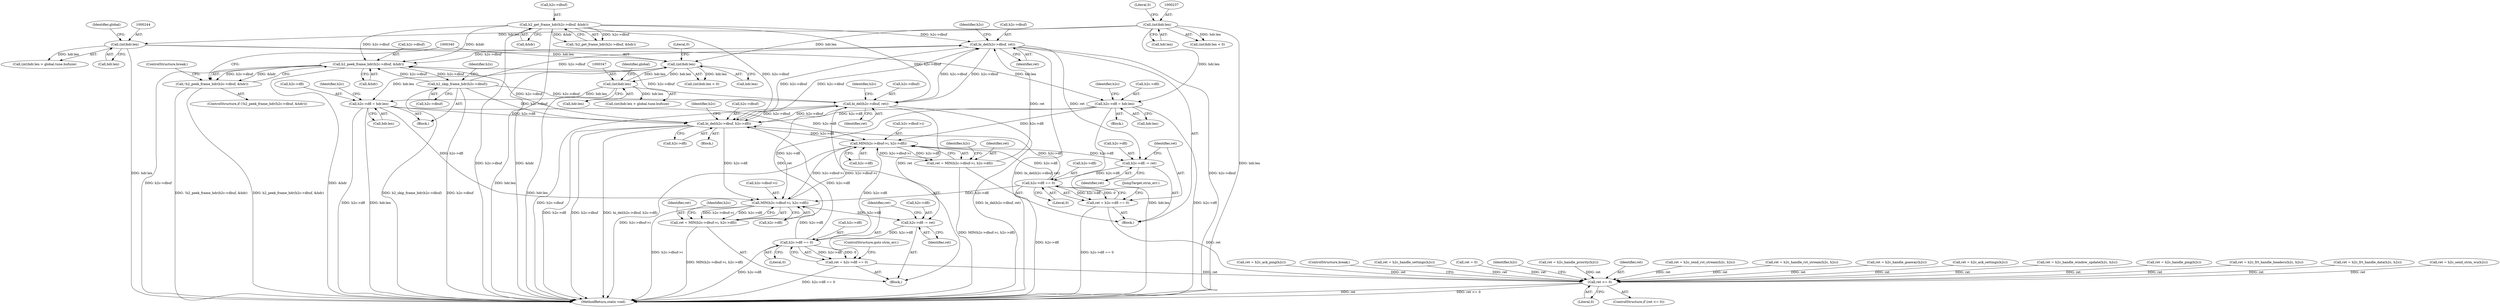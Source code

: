 digraph "0_haproxy_3f0e1ec70173593f4c2b3681b26c04a4ed5fc588@pointer" {
"1000773" [label="(Call,bi_del(h2c->dbuf, ret))"];
"1000404" [label="(Call,h2_skip_frame_hdr(h2c->dbuf))"];
"1000329" [label="(Call,h2_peek_frame_hdr(h2c->dbuf, &hdr))"];
"1000188" [label="(Call,h2_get_frame_hdr(h2c->dbuf, &hdr))"];
"1000586" [label="(Call,bi_del(h2c->dbuf, ret))"];
"1000773" [label="(Call,bi_del(h2c->dbuf, ret))"];
"1000825" [label="(Call,bi_del(h2c->dbuf, h2c->dfl))"];
"1000785" [label="(Call,h2c->dfl == 0)"];
"1000778" [label="(Call,h2c->dfl -= ret)"];
"1000764" [label="(Call,MIN(h2c->dbuf->i, h2c->dfl))"];
"1000577" [label="(Call,MIN(h2c->dbuf->i, h2c->dfl))"];
"1000263" [label="(Call,h2c->dfl = hdr.len)"];
"1000236" [label="(Call,(int)hdr.len)"];
"1000243" [label="(Call,(int)hdr.len)"];
"1000366" [label="(Call,h2c->dfl = hdr.len)"];
"1000346" [label="(Call,(int)hdr.len)"];
"1000339" [label="(Call,(int)hdr.len)"];
"1000598" [label="(Call,h2c->dfl == 0)"];
"1000591" [label="(Call,h2c->dfl -= ret)"];
"1000762" [label="(Call,ret = MIN(h2c->dbuf->i, h2c->dfl))"];
"1000575" [label="(Call,ret = MIN(h2c->dbuf->i, h2c->dfl))"];
"1000328" [label="(Call,!h2_peek_frame_hdr(h2c->dbuf, &hdr))"];
"1000783" [label="(Call,ret = h2c->dfl == 0)"];
"1000814" [label="(Call,ret <= 0)"];
"1000596" [label="(Call,ret = h2c->dfl == 0)"];
"1000250" [label="(Identifier,global)"];
"1000825" [label="(Call,bi_del(h2c->dbuf, h2c->dfl))"];
"1000858" [label="(MethodReturn,static void)"];
"1000333" [label="(Call,&hdr)"];
"1000616" [label="(Call,ret = h2c_handle_settings(h2c))"];
"1000778" [label="(Call,h2c->dfl -= ret)"];
"1000782" [label="(Identifier,ret)"];
"1000325" [label="(Block,)"];
"1000773" [label="(Call,bi_del(h2c->dbuf, ret))"];
"1000404" [label="(Call,h2_skip_frame_hdr(h2c->dbuf))"];
"1000762" [label="(Call,ret = MIN(h2c->dbuf->i, h2c->dfl))"];
"1000338" [label="(Call,(int)hdr.len < 0)"];
"1000345" [label="(Call,(int)hdr.len > global.tune.bufsize)"];
"1000236" [label="(Call,(int)hdr.len)"];
"1000309" [label="(Call,ret = 0)"];
"1000188" [label="(Call,h2_get_frame_hdr(h2c->dbuf, &hdr))"];
"1000783" [label="(Call,ret = h2c->dfl == 0)"];
"1000780" [label="(Identifier,h2c)"];
"1000834" [label="(Identifier,h2c)"];
"1000238" [label="(Call,hdr.len)"];
"1000241" [label="(Literal,0)"];
"1000821" [label="(Identifier,h2c)"];
"1000777" [label="(Identifier,ret)"];
"1000184" [label="(Block,)"];
"1000189" [label="(Call,h2c->dbuf)"];
"1000577" [label="(Call,MIN(h2c->dbuf->i, h2c->dfl))"];
"1000576" [label="(Identifier,ret)"];
"1000764" [label="(Call,MIN(h2c->dbuf->i, h2c->dfl))"];
"1000588" [label="(Identifier,h2c)"];
"1000328" [label="(Call,!h2_peek_frame_hdr(h2c->dbuf, &hdr))"];
"1000726" [label="(Call,ret = h2c_handle_priority(h2c))"];
"1000815" [label="(Identifier,ret)"];
"1000375" [label="(Identifier,h2c)"];
"1000597" [label="(Identifier,ret)"];
"1000598" [label="(Call,h2c->dfl == 0)"];
"1000808" [label="(Call,ret = h2c_send_rst_stream(h2c, h2s))"];
"1000586" [label="(Call,bi_del(h2c->dbuf, ret))"];
"1000738" [label="(Call,ret = h2c_handle_rst_stream(h2c, h2s))"];
"1000786" [label="(Call,h2c->dfl)"];
"1000341" [label="(Call,hdr.len)"];
"1000751" [label="(Call,ret = h2c_handle_goaway(h2c))"];
"1000578" [label="(Call,h2c->dbuf->i)"];
"1000346" [label="(Call,(int)hdr.len)"];
"1000816" [label="(Literal,0)"];
"1000587" [label="(Call,h2c->dbuf)"];
"1000829" [label="(Call,h2c->dfl)"];
"1000779" [label="(Call,h2c->dfl)"];
"1000824" [label="(Block,)"];
"1000405" [label="(Call,h2c->dbuf)"];
"1000330" [label="(Call,h2c->dbuf)"];
"1000784" [label="(Identifier,ret)"];
"1000593" [label="(Identifier,h2c)"];
"1000263" [label="(Call,h2c->dfl = hdr.len)"];
"1000626" [label="(Call,ret = h2c_ack_settings(h2c))"];
"1000608" [label="(Block,)"];
"1000774" [label="(Call,h2c->dbuf)"];
"1000592" [label="(Call,h2c->dfl)"];
"1000344" [label="(Literal,0)"];
"1000660" [label="(Call,ret = h2c_handle_window_update(h2c, h2s))"];
"1000583" [label="(Call,h2c->dfl)"];
"1000602" [label="(Literal,0)"];
"1000775" [label="(Identifier,h2c)"];
"1000370" [label="(Call,hdr.len)"];
"1000367" [label="(Call,h2c->dfl)"];
"1000192" [label="(Call,&hdr)"];
"1000638" [label="(Call,ret = h2c_handle_ping(h2c))"];
"1000264" [label="(Call,h2c->dfl)"];
"1000599" [label="(Call,h2c->dfl)"];
"1000814" [label="(Call,ret <= 0)"];
"1000242" [label="(Call,(int)hdr.len > global.tune.bufsize)"];
"1000575" [label="(Call,ret = MIN(h2c->dbuf->i, h2c->dfl))"];
"1000765" [label="(Call,h2c->dbuf->i)"];
"1000329" [label="(Call,h2_peek_frame_hdr(h2c->dbuf, &hdr))"];
"1000596" [label="(Call,ret = h2c->dfl == 0)"];
"1000339" [label="(Call,(int)hdr.len)"];
"1000595" [label="(Identifier,ret)"];
"1000690" [label="(Call,ret = h2c_frt_handle_headers(h2c, h2s))"];
"1000267" [label="(Call,hdr.len)"];
"1000591" [label="(Call,h2c->dfl -= ret)"];
"1000703" [label="(Call,ret = h2c_frt_handle_data(h2c, h2s))"];
"1000790" [label="(JumpTarget,strm_err:)"];
"1000327" [label="(ControlStructure,if (!h2_peek_frame_hdr(h2c->dbuf, &hdr)))"];
"1000235" [label="(Call,(int)hdr.len < 0)"];
"1000826" [label="(Call,h2c->dbuf)"];
"1000348" [label="(Call,hdr.len)"];
"1000187" [label="(Call,!h2_get_frame_hdr(h2c->dbuf, &hdr))"];
"1000714" [label="(Call,ret = h2c_send_strm_wu(h2c))"];
"1000648" [label="(Call,ret = h2c_ack_ping(h2c))"];
"1000770" [label="(Call,h2c->dfl)"];
"1000817" [label="(ControlStructure,break;)"];
"1000813" [label="(ControlStructure,if (ret <= 0))"];
"1000574" [label="(Block,)"];
"1000272" [label="(Identifier,h2c)"];
"1000409" [label="(Identifier,h2s)"];
"1000789" [label="(Literal,0)"];
"1000245" [label="(Call,hdr.len)"];
"1000366" [label="(Call,h2c->dfl = hdr.len)"];
"1000335" [label="(ControlStructure,break;)"];
"1000353" [label="(Identifier,global)"];
"1000243" [label="(Call,(int)hdr.len)"];
"1000785" [label="(Call,h2c->dfl == 0)"];
"1000763" [label="(Identifier,ret)"];
"1000590" [label="(Identifier,ret)"];
"1000603" [label="(ControlStructure,goto strm_err;)"];
"1000773" -> "1000608"  [label="AST: "];
"1000773" -> "1000777"  [label="CFG: "];
"1000774" -> "1000773"  [label="AST: "];
"1000777" -> "1000773"  [label="AST: "];
"1000780" -> "1000773"  [label="CFG: "];
"1000773" -> "1000858"  [label="DDG: bi_del(h2c->dbuf, ret)"];
"1000773" -> "1000858"  [label="DDG: h2c->dbuf"];
"1000773" -> "1000329"  [label="DDG: h2c->dbuf"];
"1000773" -> "1000586"  [label="DDG: h2c->dbuf"];
"1000404" -> "1000773"  [label="DDG: h2c->dbuf"];
"1000188" -> "1000773"  [label="DDG: h2c->dbuf"];
"1000586" -> "1000773"  [label="DDG: h2c->dbuf"];
"1000825" -> "1000773"  [label="DDG: h2c->dbuf"];
"1000762" -> "1000773"  [label="DDG: ret"];
"1000773" -> "1000778"  [label="DDG: ret"];
"1000773" -> "1000825"  [label="DDG: h2c->dbuf"];
"1000404" -> "1000325"  [label="AST: "];
"1000404" -> "1000405"  [label="CFG: "];
"1000405" -> "1000404"  [label="AST: "];
"1000409" -> "1000404"  [label="CFG: "];
"1000404" -> "1000858"  [label="DDG: h2c->dbuf"];
"1000404" -> "1000858"  [label="DDG: h2_skip_frame_hdr(h2c->dbuf)"];
"1000404" -> "1000329"  [label="DDG: h2c->dbuf"];
"1000329" -> "1000404"  [label="DDG: h2c->dbuf"];
"1000404" -> "1000586"  [label="DDG: h2c->dbuf"];
"1000404" -> "1000825"  [label="DDG: h2c->dbuf"];
"1000329" -> "1000328"  [label="AST: "];
"1000329" -> "1000333"  [label="CFG: "];
"1000330" -> "1000329"  [label="AST: "];
"1000333" -> "1000329"  [label="AST: "];
"1000328" -> "1000329"  [label="CFG: "];
"1000329" -> "1000858"  [label="DDG: &hdr"];
"1000329" -> "1000858"  [label="DDG: h2c->dbuf"];
"1000329" -> "1000328"  [label="DDG: h2c->dbuf"];
"1000329" -> "1000328"  [label="DDG: &hdr"];
"1000188" -> "1000329"  [label="DDG: h2c->dbuf"];
"1000188" -> "1000329"  [label="DDG: &hdr"];
"1000586" -> "1000329"  [label="DDG: h2c->dbuf"];
"1000825" -> "1000329"  [label="DDG: h2c->dbuf"];
"1000188" -> "1000187"  [label="AST: "];
"1000188" -> "1000192"  [label="CFG: "];
"1000189" -> "1000188"  [label="AST: "];
"1000192" -> "1000188"  [label="AST: "];
"1000187" -> "1000188"  [label="CFG: "];
"1000188" -> "1000858"  [label="DDG: h2c->dbuf"];
"1000188" -> "1000858"  [label="DDG: &hdr"];
"1000188" -> "1000187"  [label="DDG: h2c->dbuf"];
"1000188" -> "1000187"  [label="DDG: &hdr"];
"1000188" -> "1000586"  [label="DDG: h2c->dbuf"];
"1000188" -> "1000825"  [label="DDG: h2c->dbuf"];
"1000586" -> "1000574"  [label="AST: "];
"1000586" -> "1000590"  [label="CFG: "];
"1000587" -> "1000586"  [label="AST: "];
"1000590" -> "1000586"  [label="AST: "];
"1000593" -> "1000586"  [label="CFG: "];
"1000586" -> "1000858"  [label="DDG: bi_del(h2c->dbuf, ret)"];
"1000586" -> "1000858"  [label="DDG: h2c->dbuf"];
"1000825" -> "1000586"  [label="DDG: h2c->dbuf"];
"1000575" -> "1000586"  [label="DDG: ret"];
"1000586" -> "1000591"  [label="DDG: ret"];
"1000586" -> "1000825"  [label="DDG: h2c->dbuf"];
"1000825" -> "1000824"  [label="AST: "];
"1000825" -> "1000829"  [label="CFG: "];
"1000826" -> "1000825"  [label="AST: "];
"1000829" -> "1000825"  [label="AST: "];
"1000834" -> "1000825"  [label="CFG: "];
"1000825" -> "1000858"  [label="DDG: h2c->dfl"];
"1000825" -> "1000858"  [label="DDG: h2c->dbuf"];
"1000825" -> "1000858"  [label="DDG: bi_del(h2c->dbuf, h2c->dfl)"];
"1000825" -> "1000577"  [label="DDG: h2c->dfl"];
"1000825" -> "1000764"  [label="DDG: h2c->dfl"];
"1000785" -> "1000825"  [label="DDG: h2c->dfl"];
"1000263" -> "1000825"  [label="DDG: h2c->dfl"];
"1000366" -> "1000825"  [label="DDG: h2c->dfl"];
"1000598" -> "1000825"  [label="DDG: h2c->dfl"];
"1000785" -> "1000783"  [label="AST: "];
"1000785" -> "1000789"  [label="CFG: "];
"1000786" -> "1000785"  [label="AST: "];
"1000789" -> "1000785"  [label="AST: "];
"1000783" -> "1000785"  [label="CFG: "];
"1000785" -> "1000858"  [label="DDG: h2c->dfl"];
"1000785" -> "1000577"  [label="DDG: h2c->dfl"];
"1000785" -> "1000764"  [label="DDG: h2c->dfl"];
"1000785" -> "1000783"  [label="DDG: h2c->dfl"];
"1000785" -> "1000783"  [label="DDG: 0"];
"1000778" -> "1000785"  [label="DDG: h2c->dfl"];
"1000778" -> "1000608"  [label="AST: "];
"1000778" -> "1000782"  [label="CFG: "];
"1000779" -> "1000778"  [label="AST: "];
"1000782" -> "1000778"  [label="AST: "];
"1000784" -> "1000778"  [label="CFG: "];
"1000764" -> "1000778"  [label="DDG: h2c->dfl"];
"1000764" -> "1000762"  [label="AST: "];
"1000764" -> "1000770"  [label="CFG: "];
"1000765" -> "1000764"  [label="AST: "];
"1000770" -> "1000764"  [label="AST: "];
"1000762" -> "1000764"  [label="CFG: "];
"1000764" -> "1000858"  [label="DDG: h2c->dbuf->i"];
"1000764" -> "1000577"  [label="DDG: h2c->dbuf->i"];
"1000764" -> "1000762"  [label="DDG: h2c->dbuf->i"];
"1000764" -> "1000762"  [label="DDG: h2c->dfl"];
"1000577" -> "1000764"  [label="DDG: h2c->dbuf->i"];
"1000263" -> "1000764"  [label="DDG: h2c->dfl"];
"1000366" -> "1000764"  [label="DDG: h2c->dfl"];
"1000598" -> "1000764"  [label="DDG: h2c->dfl"];
"1000577" -> "1000575"  [label="AST: "];
"1000577" -> "1000583"  [label="CFG: "];
"1000578" -> "1000577"  [label="AST: "];
"1000583" -> "1000577"  [label="AST: "];
"1000575" -> "1000577"  [label="CFG: "];
"1000577" -> "1000858"  [label="DDG: h2c->dbuf->i"];
"1000577" -> "1000575"  [label="DDG: h2c->dbuf->i"];
"1000577" -> "1000575"  [label="DDG: h2c->dfl"];
"1000263" -> "1000577"  [label="DDG: h2c->dfl"];
"1000366" -> "1000577"  [label="DDG: h2c->dfl"];
"1000598" -> "1000577"  [label="DDG: h2c->dfl"];
"1000577" -> "1000591"  [label="DDG: h2c->dfl"];
"1000263" -> "1000184"  [label="AST: "];
"1000263" -> "1000267"  [label="CFG: "];
"1000264" -> "1000263"  [label="AST: "];
"1000267" -> "1000263"  [label="AST: "];
"1000272" -> "1000263"  [label="CFG: "];
"1000263" -> "1000858"  [label="DDG: hdr.len"];
"1000263" -> "1000858"  [label="DDG: h2c->dfl"];
"1000236" -> "1000263"  [label="DDG: hdr.len"];
"1000243" -> "1000263"  [label="DDG: hdr.len"];
"1000236" -> "1000235"  [label="AST: "];
"1000236" -> "1000238"  [label="CFG: "];
"1000237" -> "1000236"  [label="AST: "];
"1000238" -> "1000236"  [label="AST: "];
"1000241" -> "1000236"  [label="CFG: "];
"1000236" -> "1000858"  [label="DDG: hdr.len"];
"1000236" -> "1000235"  [label="DDG: hdr.len"];
"1000236" -> "1000243"  [label="DDG: hdr.len"];
"1000236" -> "1000339"  [label="DDG: hdr.len"];
"1000243" -> "1000242"  [label="AST: "];
"1000243" -> "1000245"  [label="CFG: "];
"1000244" -> "1000243"  [label="AST: "];
"1000245" -> "1000243"  [label="AST: "];
"1000250" -> "1000243"  [label="CFG: "];
"1000243" -> "1000858"  [label="DDG: hdr.len"];
"1000243" -> "1000242"  [label="DDG: hdr.len"];
"1000243" -> "1000339"  [label="DDG: hdr.len"];
"1000366" -> "1000325"  [label="AST: "];
"1000366" -> "1000370"  [label="CFG: "];
"1000367" -> "1000366"  [label="AST: "];
"1000370" -> "1000366"  [label="AST: "];
"1000375" -> "1000366"  [label="CFG: "];
"1000366" -> "1000858"  [label="DDG: hdr.len"];
"1000366" -> "1000858"  [label="DDG: h2c->dfl"];
"1000346" -> "1000366"  [label="DDG: hdr.len"];
"1000339" -> "1000366"  [label="DDG: hdr.len"];
"1000346" -> "1000345"  [label="AST: "];
"1000346" -> "1000348"  [label="CFG: "];
"1000347" -> "1000346"  [label="AST: "];
"1000348" -> "1000346"  [label="AST: "];
"1000353" -> "1000346"  [label="CFG: "];
"1000346" -> "1000858"  [label="DDG: hdr.len"];
"1000346" -> "1000339"  [label="DDG: hdr.len"];
"1000346" -> "1000345"  [label="DDG: hdr.len"];
"1000339" -> "1000346"  [label="DDG: hdr.len"];
"1000339" -> "1000338"  [label="AST: "];
"1000339" -> "1000341"  [label="CFG: "];
"1000340" -> "1000339"  [label="AST: "];
"1000341" -> "1000339"  [label="AST: "];
"1000344" -> "1000339"  [label="CFG: "];
"1000339" -> "1000858"  [label="DDG: hdr.len"];
"1000339" -> "1000338"  [label="DDG: hdr.len"];
"1000598" -> "1000596"  [label="AST: "];
"1000598" -> "1000602"  [label="CFG: "];
"1000599" -> "1000598"  [label="AST: "];
"1000602" -> "1000598"  [label="AST: "];
"1000596" -> "1000598"  [label="CFG: "];
"1000598" -> "1000858"  [label="DDG: h2c->dfl"];
"1000598" -> "1000596"  [label="DDG: h2c->dfl"];
"1000598" -> "1000596"  [label="DDG: 0"];
"1000591" -> "1000598"  [label="DDG: h2c->dfl"];
"1000591" -> "1000574"  [label="AST: "];
"1000591" -> "1000595"  [label="CFG: "];
"1000592" -> "1000591"  [label="AST: "];
"1000595" -> "1000591"  [label="AST: "];
"1000597" -> "1000591"  [label="CFG: "];
"1000762" -> "1000608"  [label="AST: "];
"1000763" -> "1000762"  [label="AST: "];
"1000775" -> "1000762"  [label="CFG: "];
"1000762" -> "1000858"  [label="DDG: MIN(h2c->dbuf->i, h2c->dfl)"];
"1000575" -> "1000574"  [label="AST: "];
"1000576" -> "1000575"  [label="AST: "];
"1000588" -> "1000575"  [label="CFG: "];
"1000575" -> "1000858"  [label="DDG: MIN(h2c->dbuf->i, h2c->dfl)"];
"1000328" -> "1000327"  [label="AST: "];
"1000335" -> "1000328"  [label="CFG: "];
"1000340" -> "1000328"  [label="CFG: "];
"1000328" -> "1000858"  [label="DDG: !h2_peek_frame_hdr(h2c->dbuf, &hdr)"];
"1000328" -> "1000858"  [label="DDG: h2_peek_frame_hdr(h2c->dbuf, &hdr)"];
"1000783" -> "1000608"  [label="AST: "];
"1000784" -> "1000783"  [label="AST: "];
"1000790" -> "1000783"  [label="CFG: "];
"1000783" -> "1000858"  [label="DDG: h2c->dfl == 0"];
"1000783" -> "1000814"  [label="DDG: ret"];
"1000814" -> "1000813"  [label="AST: "];
"1000814" -> "1000816"  [label="CFG: "];
"1000815" -> "1000814"  [label="AST: "];
"1000816" -> "1000814"  [label="AST: "];
"1000817" -> "1000814"  [label="CFG: "];
"1000821" -> "1000814"  [label="CFG: "];
"1000814" -> "1000858"  [label="DDG: ret <= 0"];
"1000814" -> "1000858"  [label="DDG: ret"];
"1000309" -> "1000814"  [label="DDG: ret"];
"1000638" -> "1000814"  [label="DDG: ret"];
"1000714" -> "1000814"  [label="DDG: ret"];
"1000616" -> "1000814"  [label="DDG: ret"];
"1000596" -> "1000814"  [label="DDG: ret"];
"1000726" -> "1000814"  [label="DDG: ret"];
"1000626" -> "1000814"  [label="DDG: ret"];
"1000703" -> "1000814"  [label="DDG: ret"];
"1000690" -> "1000814"  [label="DDG: ret"];
"1000660" -> "1000814"  [label="DDG: ret"];
"1000738" -> "1000814"  [label="DDG: ret"];
"1000808" -> "1000814"  [label="DDG: ret"];
"1000648" -> "1000814"  [label="DDG: ret"];
"1000751" -> "1000814"  [label="DDG: ret"];
"1000596" -> "1000574"  [label="AST: "];
"1000597" -> "1000596"  [label="AST: "];
"1000603" -> "1000596"  [label="CFG: "];
"1000596" -> "1000858"  [label="DDG: h2c->dfl == 0"];
}
